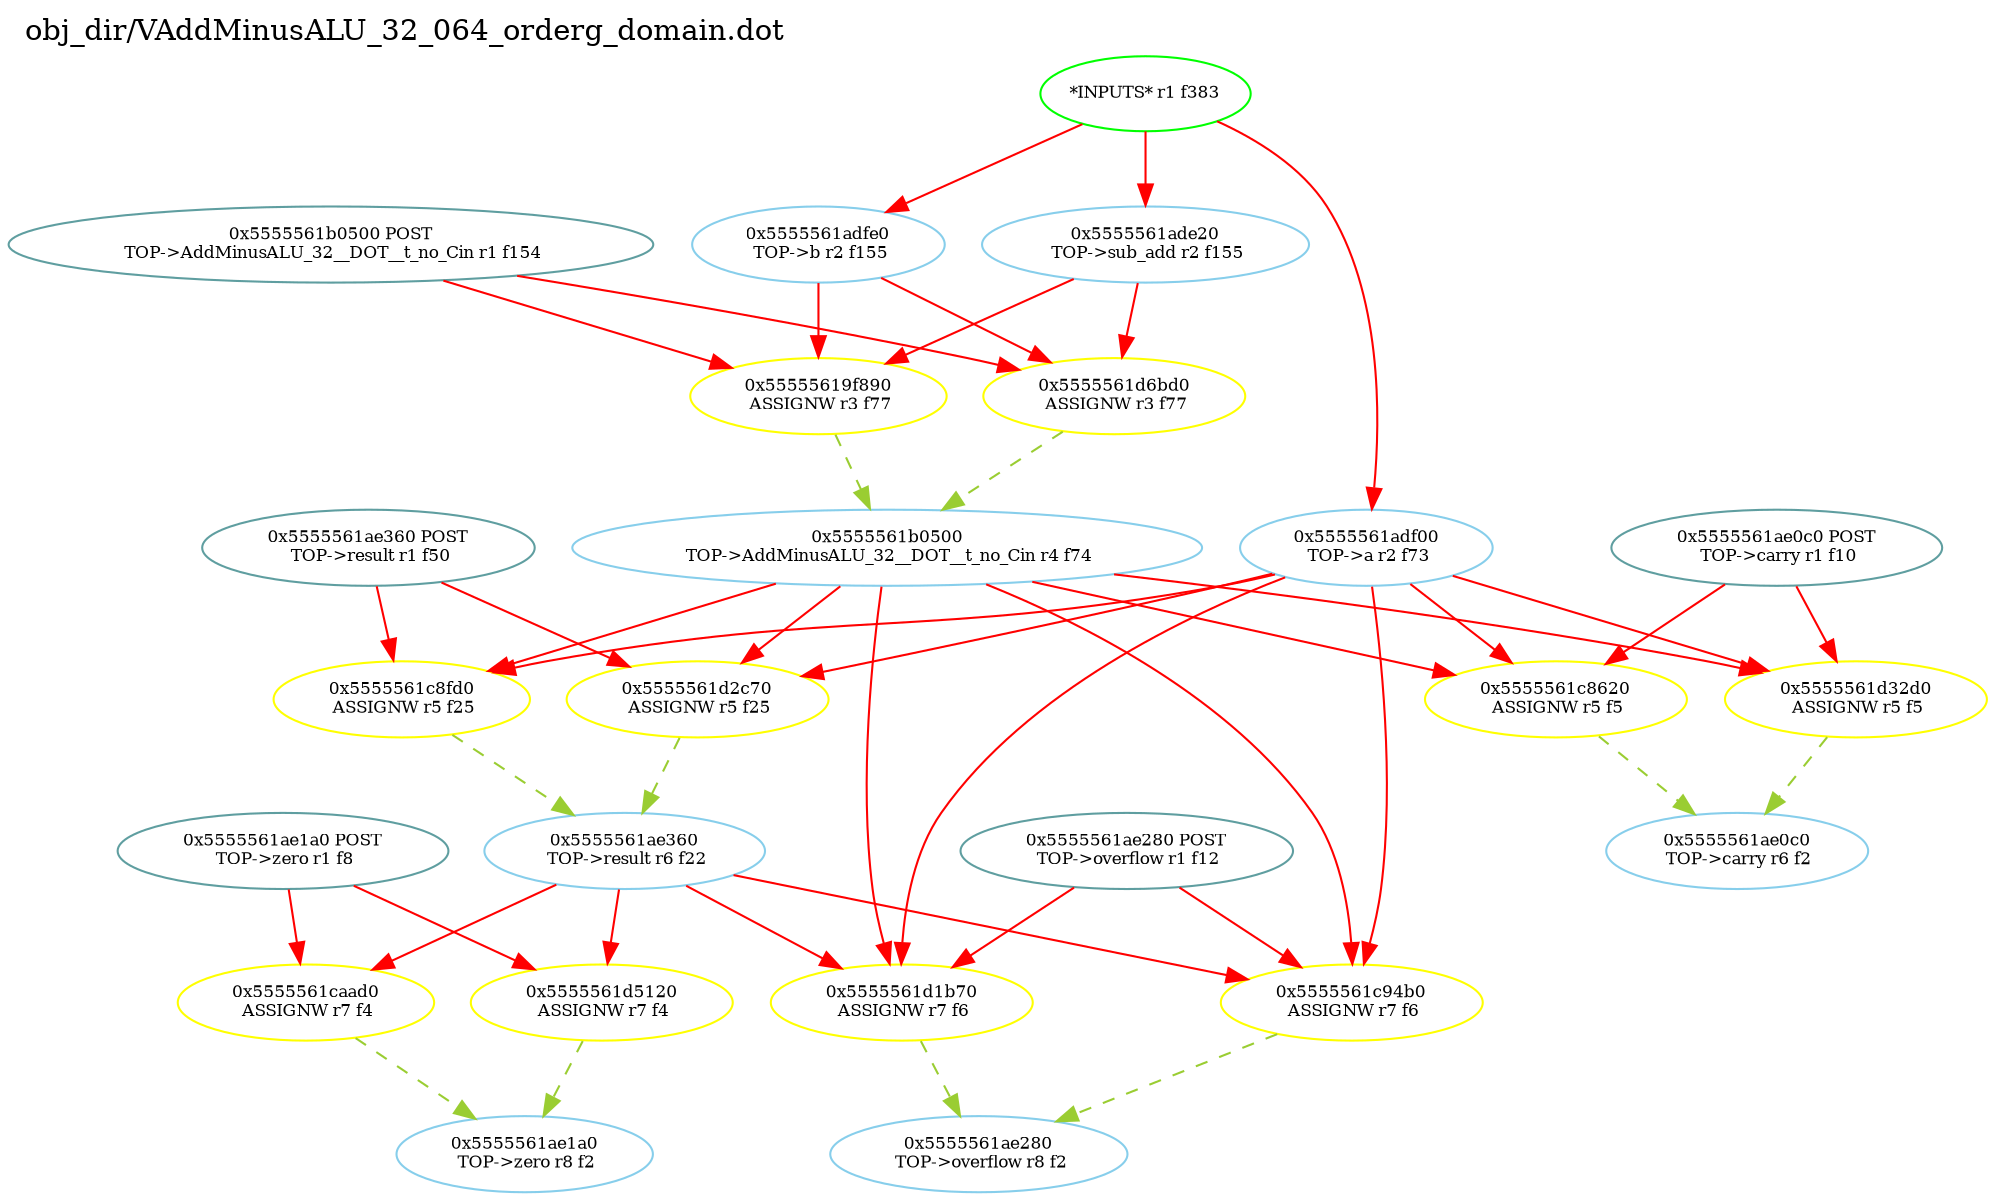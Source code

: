 digraph v3graph {
	graph	[label="obj_dir/VAddMinusALU_32_064_orderg_domain.dot",
		 labelloc=t, labeljust=l,
		 //size="7.5,10",
		 rankdir=TB];
	n0x5555561adc60_0	[fontsize=8 label="0x5555561ae1a0 POST\n TOP->zero r1 f8", color=CadetBlue];
	n0x5555561adc60_1	[fontsize=8 label="0x5555561ae0c0 POST\n TOP->carry r1 f10", color=CadetBlue];
	n0x5555561adc60_2	[fontsize=8 label="0x5555561ae280 POST\n TOP->overflow r1 f12", color=CadetBlue];
	n0x5555561adc60_3	[fontsize=8 label="0x5555561ae360 POST\n TOP->result r1 f50", color=CadetBlue];
	n0x5555561adc60_4	[fontsize=8 label="0x5555561b0500 POST\n TOP->AddMinusALU_32__DOT__t_no_Cin r1 f154", color=CadetBlue];
	n5	[fontsize=8 label="*INPUTS* r1 f383", color=green];
	n0x5555561adc60_6	[fontsize=8 label="0x5555561adf00\n TOP->a r2 f73", color=skyblue];
	n0x5555561adc60_7	[fontsize=8 label="0x5555561ade20\n TOP->sub_add r2 f155", color=skyblue];
	n0x5555561adc60_8	[fontsize=8 label="0x5555561adfe0\n TOP->b r2 f155", color=skyblue];
	n0x5555561adc60_9	[fontsize=8 label="0x55555619f890\n ASSIGNW r3 f77", color=yellow];
	n0x5555561adc60_10	[fontsize=8 label="0x5555561d6bd0\n ASSIGNW r3 f77", color=yellow];
	n0x5555561adc60_11	[fontsize=8 label="0x5555561b0500\n TOP->AddMinusALU_32__DOT__t_no_Cin r4 f74", color=skyblue];
	n0x5555561adc60_12	[fontsize=8 label="0x5555561c8620\n ASSIGNW r5 f5", color=yellow];
	n0x5555561adc60_13	[fontsize=8 label="0x5555561d32d0\n ASSIGNW r5 f5", color=yellow];
	n0x5555561adc60_14	[fontsize=8 label="0x5555561c8fd0\n ASSIGNW r5 f25", color=yellow];
	n0x5555561adc60_15	[fontsize=8 label="0x5555561d2c70\n ASSIGNW r5 f25", color=yellow];
	n0x5555561adc60_16	[fontsize=8 label="0x5555561ae0c0\n TOP->carry r6 f2", color=skyblue];
	n0x5555561adc60_17	[fontsize=8 label="0x5555561ae360\n TOP->result r6 f22", color=skyblue];
	n0x5555561adc60_18	[fontsize=8 label="0x5555561caad0\n ASSIGNW r7 f4", color=yellow];
	n0x5555561adc60_19	[fontsize=8 label="0x5555561d5120\n ASSIGNW r7 f4", color=yellow];
	n0x5555561adc60_20	[fontsize=8 label="0x5555561c94b0\n ASSIGNW r7 f6", color=yellow];
	n0x5555561adc60_21	[fontsize=8 label="0x5555561d1b70\n ASSIGNW r7 f6", color=yellow];
	n0x5555561adc60_22	[fontsize=8 label="0x5555561ae280\n TOP->overflow r8 f2", color=skyblue];
	n0x5555561adc60_23	[fontsize=8 label="0x5555561ae1a0\n TOP->zero r8 f2", color=skyblue];
	n0x5555561adc60_0 -> n0x5555561adc60_18 [fontsize=8 label="" weight=2 color=red];
	n0x5555561adc60_0 -> n0x5555561adc60_19 [fontsize=8 label="" weight=2 color=red];
	n0x5555561adc60_1 -> n0x5555561adc60_12 [fontsize=8 label="" weight=2 color=red];
	n0x5555561adc60_1 -> n0x5555561adc60_13 [fontsize=8 label="" weight=2 color=red];
	n0x5555561adc60_2 -> n0x5555561adc60_20 [fontsize=8 label="" weight=2 color=red];
	n0x5555561adc60_2 -> n0x5555561adc60_21 [fontsize=8 label="" weight=2 color=red];
	n0x5555561adc60_3 -> n0x5555561adc60_14 [fontsize=8 label="" weight=2 color=red];
	n0x5555561adc60_3 -> n0x5555561adc60_15 [fontsize=8 label="" weight=2 color=red];
	n0x5555561adc60_4 -> n0x5555561adc60_9 [fontsize=8 label="" weight=2 color=red];
	n0x5555561adc60_4 -> n0x5555561adc60_10 [fontsize=8 label="" weight=2 color=red];
	n5 -> n0x5555561adc60_6 [fontsize=8 label="" weight=1 color=red];
	n5 -> n0x5555561adc60_7 [fontsize=8 label="" weight=1 color=red];
	n5 -> n0x5555561adc60_8 [fontsize=8 label="" weight=1 color=red];
	n0x5555561adc60_6 -> n0x5555561adc60_12 [fontsize=8 label="" weight=8 color=red];
	n0x5555561adc60_6 -> n0x5555561adc60_13 [fontsize=8 label="" weight=8 color=red];
	n0x5555561adc60_6 -> n0x5555561adc60_14 [fontsize=8 label="" weight=8 color=red];
	n0x5555561adc60_6 -> n0x5555561adc60_15 [fontsize=8 label="" weight=8 color=red];
	n0x5555561adc60_6 -> n0x5555561adc60_20 [fontsize=8 label="" weight=8 color=red];
	n0x5555561adc60_6 -> n0x5555561adc60_21 [fontsize=8 label="" weight=8 color=red];
	n0x5555561adc60_7 -> n0x5555561adc60_9 [fontsize=8 label="" weight=8 color=red];
	n0x5555561adc60_7 -> n0x5555561adc60_10 [fontsize=8 label="" weight=8 color=red];
	n0x5555561adc60_8 -> n0x5555561adc60_9 [fontsize=8 label="" weight=8 color=red];
	n0x5555561adc60_8 -> n0x5555561adc60_10 [fontsize=8 label="" weight=8 color=red];
	n0x5555561adc60_9 -> n0x5555561adc60_11 [fontsize=8 label="" weight=1 color=yellowGreen style=dashed];
	n0x5555561adc60_10 -> n0x5555561adc60_11 [fontsize=8 label="" weight=1 color=yellowGreen style=dashed];
	n0x5555561adc60_11 -> n0x5555561adc60_12 [fontsize=8 label="" weight=8 color=red];
	n0x5555561adc60_11 -> n0x5555561adc60_13 [fontsize=8 label="" weight=8 color=red];
	n0x5555561adc60_11 -> n0x5555561adc60_14 [fontsize=8 label="" weight=8 color=red];
	n0x5555561adc60_11 -> n0x5555561adc60_15 [fontsize=8 label="" weight=8 color=red];
	n0x5555561adc60_11 -> n0x5555561adc60_20 [fontsize=8 label="" weight=8 color=red];
	n0x5555561adc60_11 -> n0x5555561adc60_21 [fontsize=8 label="" weight=8 color=red];
	n0x5555561adc60_12 -> n0x5555561adc60_16 [fontsize=8 label="" weight=1 color=yellowGreen style=dashed];
	n0x5555561adc60_13 -> n0x5555561adc60_16 [fontsize=8 label="" weight=1 color=yellowGreen style=dashed];
	n0x5555561adc60_14 -> n0x5555561adc60_17 [fontsize=8 label="" weight=1 color=yellowGreen style=dashed];
	n0x5555561adc60_15 -> n0x5555561adc60_17 [fontsize=8 label="" weight=1 color=yellowGreen style=dashed];
	n0x5555561adc60_17 -> n0x5555561adc60_18 [fontsize=8 label="" weight=8 color=red];
	n0x5555561adc60_17 -> n0x5555561adc60_19 [fontsize=8 label="" weight=8 color=red];
	n0x5555561adc60_17 -> n0x5555561adc60_20 [fontsize=8 label="" weight=8 color=red];
	n0x5555561adc60_17 -> n0x5555561adc60_21 [fontsize=8 label="" weight=8 color=red];
	n0x5555561adc60_18 -> n0x5555561adc60_23 [fontsize=8 label="" weight=1 color=yellowGreen style=dashed];
	n0x5555561adc60_19 -> n0x5555561adc60_23 [fontsize=8 label="" weight=1 color=yellowGreen style=dashed];
	n0x5555561adc60_20 -> n0x5555561adc60_22 [fontsize=8 label="" weight=1 color=yellowGreen style=dashed];
	n0x5555561adc60_21 -> n0x5555561adc60_22 [fontsize=8 label="" weight=1 color=yellowGreen style=dashed];
}
